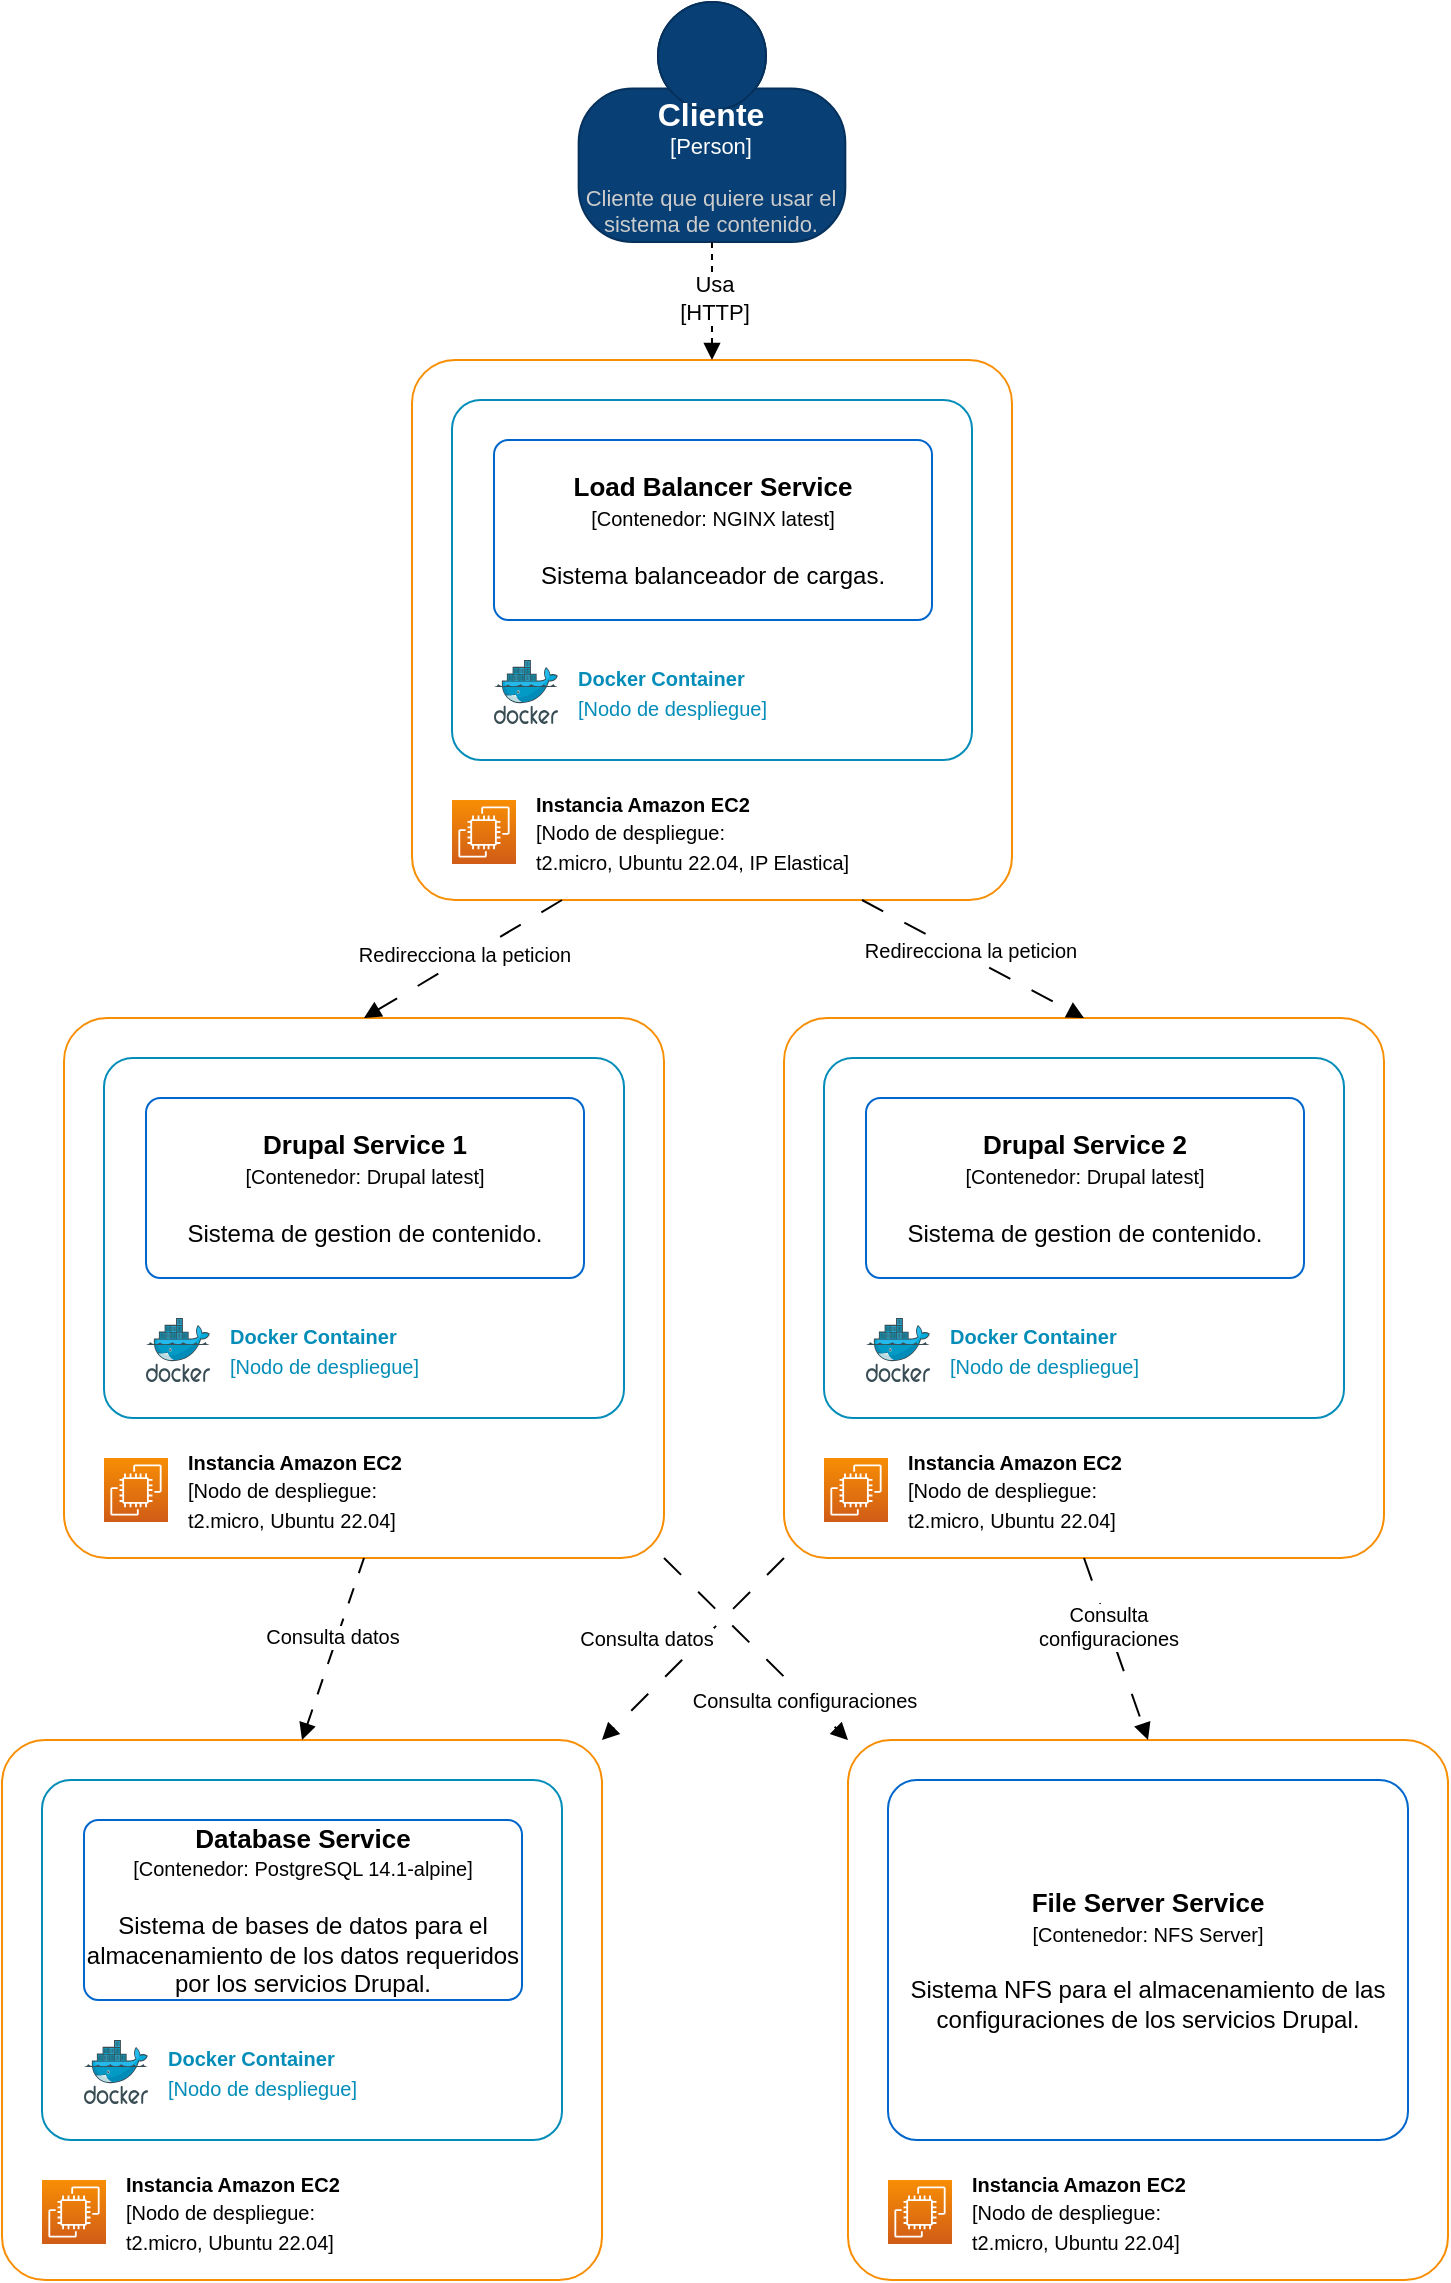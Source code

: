 <mxfile version="21.7.5" type="device">
  <diagram id="0CNZVmaE_Su4AGMmgz2v" name="Página-2">
    <mxGraphModel dx="2266" dy="822" grid="1" gridSize="10" guides="1" tooltips="1" connect="1" arrows="1" fold="1" page="1" pageScale="1" pageWidth="827" pageHeight="1169" math="0" shadow="0">
      <root>
        <mxCell id="0" />
        <mxCell id="1" parent="0" />
        <mxCell id="e3oeRtC8DqPdmYHUhyZC-3" value="" style="group" vertex="1" connectable="0" parent="1">
          <mxGeometry x="255" y="189" width="300" height="270" as="geometry" />
        </mxCell>
        <mxCell id="f3pS7wWXhR-Qv5kv2Ef0-38" value="&lt;font style=&quot;font-size: 12px;&quot;&gt;&lt;font style=&quot;border-color: var(--border-color); font-size: 13px;&quot;&gt;&lt;b style=&quot;border-color: var(--border-color);&quot;&gt;Load Balancer Service&lt;br style=&quot;border-color: var(--border-color);&quot;&gt;&lt;/b&gt;&lt;/font&gt;&lt;font style=&quot;border-color: var(--border-color); font-size: 10px;&quot;&gt;[Contenedor: NGINX latest]&lt;br style=&quot;border-color: var(--border-color);&quot;&gt;&lt;/font&gt;&lt;br style=&quot;border-color: var(--border-color);&quot;&gt;Sistema balanceador de cargas.&lt;br&gt;&lt;/font&gt;" style="rounded=1;whiteSpace=wrap;html=1;arcSize=8;fillColor=none;strokeColor=#0066CC;" parent="e3oeRtC8DqPdmYHUhyZC-3" vertex="1">
          <mxGeometry x="41" y="40" width="219" height="90" as="geometry" />
        </mxCell>
        <mxCell id="e3oeRtC8DqPdmYHUhyZC-2" value="" style="group" vertex="1" connectable="0" parent="e3oeRtC8DqPdmYHUhyZC-3">
          <mxGeometry width="300" height="270" as="geometry" />
        </mxCell>
        <mxCell id="e3oeRtC8DqPdmYHUhyZC-1" value="" style="group" vertex="1" connectable="0" parent="e3oeRtC8DqPdmYHUhyZC-2">
          <mxGeometry width="300" height="270" as="geometry" />
        </mxCell>
        <mxCell id="f3pS7wWXhR-Qv5kv2Ef0-34" value="" style="rounded=1;whiteSpace=wrap;html=1;arcSize=8;fillColor=none;strokeColor=#048DB8;" parent="e3oeRtC8DqPdmYHUhyZC-1" vertex="1">
          <mxGeometry x="20" y="20" width="260" height="180" as="geometry" />
        </mxCell>
        <mxCell id="f3pS7wWXhR-Qv5kv2Ef0-33" value="" style="rounded=1;whiteSpace=wrap;html=1;arcSize=8;fillColor=none;strokeColor=#F78E04;" parent="e3oeRtC8DqPdmYHUhyZC-1" vertex="1">
          <mxGeometry width="300" height="270" as="geometry" />
        </mxCell>
        <mxCell id="f3pS7wWXhR-Qv5kv2Ef0-39" value="" style="group" parent="e3oeRtC8DqPdmYHUhyZC-1" vertex="1" connectable="0">
          <mxGeometry x="20" y="220" width="229" height="32" as="geometry" />
        </mxCell>
        <mxCell id="f3pS7wWXhR-Qv5kv2Ef0-40" value="" style="sketch=0;points=[[0,0,0],[0.25,0,0],[0.5,0,0],[0.75,0,0],[1,0,0],[0,1,0],[0.25,1,0],[0.5,1,0],[0.75,1,0],[1,1,0],[0,0.25,0],[0,0.5,0],[0,0.75,0],[1,0.25,0],[1,0.5,0],[1,0.75,0]];outlineConnect=0;fontColor=#232F3E;gradientColor=#F78E04;gradientDirection=north;fillColor=#D05C17;strokeColor=#ffffff;dashed=0;verticalLabelPosition=bottom;verticalAlign=top;align=center;html=1;fontSize=12;fontStyle=0;aspect=fixed;shape=mxgraph.aws4.resourceIcon;resIcon=mxgraph.aws4.ec2;" parent="f3pS7wWXhR-Qv5kv2Ef0-39" vertex="1">
          <mxGeometry width="32" height="32" as="geometry" />
        </mxCell>
        <mxCell id="f3pS7wWXhR-Qv5kv2Ef0-41" value="&lt;font style=&quot;font-size: 10px;&quot;&gt;&lt;b&gt;Instancia Amazon EC2&lt;/b&gt;&lt;br&gt;[Nodo de despliegue: &lt;br&gt;t2.micro, Ubuntu 22.04, IP Elastica]&lt;/font&gt;" style="text;html=1;strokeColor=none;fillColor=none;align=left;verticalAlign=middle;whiteSpace=wrap;rounded=0;" parent="f3pS7wWXhR-Qv5kv2Ef0-39" vertex="1">
          <mxGeometry x="40" y="1" width="189" height="30" as="geometry" />
        </mxCell>
        <mxCell id="f3pS7wWXhR-Qv5kv2Ef0-35" value="" style="group" parent="e3oeRtC8DqPdmYHUhyZC-2" vertex="1" connectable="0">
          <mxGeometry x="41" y="150" width="229" height="32" as="geometry" />
        </mxCell>
        <mxCell id="f3pS7wWXhR-Qv5kv2Ef0-36" value="" style="image;sketch=0;aspect=fixed;html=1;points=[];align=center;fontSize=12;image=img/lib/mscae/Docker.svg;" parent="f3pS7wWXhR-Qv5kv2Ef0-35" vertex="1">
          <mxGeometry width="32" height="32" as="geometry" />
        </mxCell>
        <mxCell id="f3pS7wWXhR-Qv5kv2Ef0-37" value="&lt;font color=&quot;#048db8&quot; style=&quot;font-size: 10px;&quot;&gt;&lt;b&gt;Docker Container&lt;/b&gt;&lt;br&gt;[Nodo de despliegue]&lt;/font&gt;" style="text;html=1;strokeColor=none;fillColor=none;align=left;verticalAlign=middle;whiteSpace=wrap;rounded=0;" parent="f3pS7wWXhR-Qv5kv2Ef0-35" vertex="1">
          <mxGeometry x="40" y="1" width="189" height="30" as="geometry" />
        </mxCell>
        <mxCell id="e3oeRtC8DqPdmYHUhyZC-4" value="" style="group" vertex="1" connectable="0" parent="1">
          <mxGeometry x="473" y="879" width="300" height="270" as="geometry" />
        </mxCell>
        <mxCell id="f3pS7wWXhR-Qv5kv2Ef0-24" value="" style="rounded=1;whiteSpace=wrap;html=1;arcSize=8;fillColor=none;strokeColor=#F78E04;" parent="e3oeRtC8DqPdmYHUhyZC-4" vertex="1">
          <mxGeometry width="300" height="270" as="geometry" />
        </mxCell>
        <mxCell id="f3pS7wWXhR-Qv5kv2Ef0-25" value="&lt;font style=&quot;border-color: var(--border-color); font-size: 13px;&quot;&gt;&lt;b style=&quot;border-color: var(--border-color);&quot;&gt;File Server Service&lt;br style=&quot;border-color: var(--border-color);&quot;&gt;&lt;/b&gt;&lt;/font&gt;&lt;font style=&quot;border-color: var(--border-color); font-size: 10px;&quot;&gt;[Contenedor: NFS Server]&lt;br style=&quot;border-color: var(--border-color);&quot;&gt;&lt;/font&gt;&lt;br style=&quot;border-color: var(--border-color);&quot;&gt;Sistema NFS para el almacenamiento de las configuraciones de los servicios Drupal." style="rounded=1;whiteSpace=wrap;html=1;arcSize=8;fillColor=none;strokeColor=#0066CC;" parent="e3oeRtC8DqPdmYHUhyZC-4" vertex="1">
          <mxGeometry x="20" y="20" width="260" height="180" as="geometry" />
        </mxCell>
        <mxCell id="f3pS7wWXhR-Qv5kv2Ef0-30" value="" style="group" parent="e3oeRtC8DqPdmYHUhyZC-4" vertex="1" connectable="0">
          <mxGeometry x="20" y="220" width="229" height="32" as="geometry" />
        </mxCell>
        <mxCell id="f3pS7wWXhR-Qv5kv2Ef0-31" value="" style="sketch=0;points=[[0,0,0],[0.25,0,0],[0.5,0,0],[0.75,0,0],[1,0,0],[0,1,0],[0.25,1,0],[0.5,1,0],[0.75,1,0],[1,1,0],[0,0.25,0],[0,0.5,0],[0,0.75,0],[1,0.25,0],[1,0.5,0],[1,0.75,0]];outlineConnect=0;fontColor=#232F3E;gradientColor=#F78E04;gradientDirection=north;fillColor=#D05C17;strokeColor=#ffffff;dashed=0;verticalLabelPosition=bottom;verticalAlign=top;align=center;html=1;fontSize=12;fontStyle=0;aspect=fixed;shape=mxgraph.aws4.resourceIcon;resIcon=mxgraph.aws4.ec2;" parent="f3pS7wWXhR-Qv5kv2Ef0-30" vertex="1">
          <mxGeometry width="32" height="32" as="geometry" />
        </mxCell>
        <mxCell id="f3pS7wWXhR-Qv5kv2Ef0-32" value="&lt;font style=&quot;font-size: 10px;&quot;&gt;&lt;b&gt;Instancia Amazon EC2&lt;/b&gt;&lt;br&gt;[Nodo de despliegue: &lt;br&gt;t2.micro, Ubuntu 22.04]&lt;/font&gt;" style="text;html=1;strokeColor=none;fillColor=none;align=left;verticalAlign=middle;whiteSpace=wrap;rounded=0;" parent="f3pS7wWXhR-Qv5kv2Ef0-30" vertex="1">
          <mxGeometry x="40" y="1" width="189" height="30" as="geometry" />
        </mxCell>
        <mxCell id="e3oeRtC8DqPdmYHUhyZC-5" value="" style="group" vertex="1" connectable="0" parent="1">
          <mxGeometry x="50" y="879" width="300" height="270" as="geometry" />
        </mxCell>
        <mxCell id="f3pS7wWXhR-Qv5kv2Ef0-15" value="" style="rounded=1;whiteSpace=wrap;html=1;arcSize=8;fillColor=none;strokeColor=#F78E04;" parent="e3oeRtC8DqPdmYHUhyZC-5" vertex="1">
          <mxGeometry width="300" height="270" as="geometry" />
        </mxCell>
        <mxCell id="f3pS7wWXhR-Qv5kv2Ef0-16" value="" style="rounded=1;whiteSpace=wrap;html=1;arcSize=8;fillColor=none;strokeColor=#048DB8;" parent="e3oeRtC8DqPdmYHUhyZC-5" vertex="1">
          <mxGeometry x="20" y="20" width="260" height="180" as="geometry" />
        </mxCell>
        <mxCell id="f3pS7wWXhR-Qv5kv2Ef0-17" value="" style="group" parent="e3oeRtC8DqPdmYHUhyZC-5" vertex="1" connectable="0">
          <mxGeometry x="41" y="150" width="229" height="32" as="geometry" />
        </mxCell>
        <mxCell id="f3pS7wWXhR-Qv5kv2Ef0-18" value="" style="image;sketch=0;aspect=fixed;html=1;points=[];align=center;fontSize=12;image=img/lib/mscae/Docker.svg;" parent="f3pS7wWXhR-Qv5kv2Ef0-17" vertex="1">
          <mxGeometry width="32" height="32" as="geometry" />
        </mxCell>
        <mxCell id="f3pS7wWXhR-Qv5kv2Ef0-19" value="&lt;font color=&quot;#048db8&quot; style=&quot;font-size: 10px;&quot;&gt;&lt;b&gt;Docker Container&lt;/b&gt;&lt;br&gt;[Nodo de despliegue]&lt;/font&gt;" style="text;html=1;strokeColor=none;fillColor=none;align=left;verticalAlign=middle;whiteSpace=wrap;rounded=0;" parent="f3pS7wWXhR-Qv5kv2Ef0-17" vertex="1">
          <mxGeometry x="40" y="1" width="189" height="30" as="geometry" />
        </mxCell>
        <mxCell id="f3pS7wWXhR-Qv5kv2Ef0-20" value="&lt;font style=&quot;font-size: 12px;&quot;&gt;&lt;font style=&quot;border-color: var(--border-color); font-size: 13px;&quot;&gt;&lt;b style=&quot;border-color: var(--border-color);&quot;&gt;Database Service&lt;br style=&quot;border-color: var(--border-color);&quot;&gt;&lt;/b&gt;&lt;/font&gt;&lt;font style=&quot;border-color: var(--border-color); font-size: 10px;&quot;&gt;[Contenedor: PostgreSQL 14.1-alpine]&lt;br style=&quot;border-color: var(--border-color);&quot;&gt;&lt;/font&gt;&lt;br style=&quot;border-color: var(--border-color);&quot;&gt;Sistema de bases de datos para el almacenamiento de los datos requeridos por los servicios Drupal.&lt;br&gt;&lt;/font&gt;" style="rounded=1;whiteSpace=wrap;html=1;arcSize=8;fillColor=none;strokeColor=#0066CC;" parent="e3oeRtC8DqPdmYHUhyZC-5" vertex="1">
          <mxGeometry x="41" y="40" width="219" height="90" as="geometry" />
        </mxCell>
        <mxCell id="f3pS7wWXhR-Qv5kv2Ef0-21" value="" style="group" parent="e3oeRtC8DqPdmYHUhyZC-5" vertex="1" connectable="0">
          <mxGeometry x="20" y="220" width="229" height="32" as="geometry" />
        </mxCell>
        <mxCell id="f3pS7wWXhR-Qv5kv2Ef0-22" value="" style="sketch=0;points=[[0,0,0],[0.25,0,0],[0.5,0,0],[0.75,0,0],[1,0,0],[0,1,0],[0.25,1,0],[0.5,1,0],[0.75,1,0],[1,1,0],[0,0.25,0],[0,0.5,0],[0,0.75,0],[1,0.25,0],[1,0.5,0],[1,0.75,0]];outlineConnect=0;fontColor=#232F3E;gradientColor=#F78E04;gradientDirection=north;fillColor=#D05C17;strokeColor=#ffffff;dashed=0;verticalLabelPosition=bottom;verticalAlign=top;align=center;html=1;fontSize=12;fontStyle=0;aspect=fixed;shape=mxgraph.aws4.resourceIcon;resIcon=mxgraph.aws4.ec2;" parent="f3pS7wWXhR-Qv5kv2Ef0-21" vertex="1">
          <mxGeometry width="32" height="32" as="geometry" />
        </mxCell>
        <mxCell id="f3pS7wWXhR-Qv5kv2Ef0-23" value="&lt;font style=&quot;font-size: 10px;&quot;&gt;&lt;b&gt;Instancia Amazon EC2&lt;/b&gt;&lt;br&gt;[Nodo de despliegue: &lt;br&gt;t2.micro, Ubuntu 22.04]&lt;/font&gt;" style="text;html=1;strokeColor=none;fillColor=none;align=left;verticalAlign=middle;whiteSpace=wrap;rounded=0;" parent="f3pS7wWXhR-Qv5kv2Ef0-21" vertex="1">
          <mxGeometry x="40" y="1" width="189" height="30" as="geometry" />
        </mxCell>
        <mxCell id="e3oeRtC8DqPdmYHUhyZC-6" value="" style="group" vertex="1" connectable="0" parent="1">
          <mxGeometry x="81" y="518" width="390" height="270" as="geometry" />
        </mxCell>
        <mxCell id="f3pS7wWXhR-Qv5kv2Ef0-8" value="" style="rounded=1;whiteSpace=wrap;html=1;arcSize=8;fillColor=none;strokeColor=#F78E04;" parent="e3oeRtC8DqPdmYHUhyZC-6" vertex="1">
          <mxGeometry width="300" height="270" as="geometry" />
        </mxCell>
        <mxCell id="NW366NjEOFt-ueF6bmq2-2" value="" style="rounded=1;whiteSpace=wrap;html=1;arcSize=8;fillColor=none;strokeColor=#048DB8;" parent="e3oeRtC8DqPdmYHUhyZC-6" vertex="1">
          <mxGeometry x="20" y="20" width="260" height="180" as="geometry" />
        </mxCell>
        <mxCell id="NW366NjEOFt-ueF6bmq2-3" value="" style="group" parent="e3oeRtC8DqPdmYHUhyZC-6" vertex="1" connectable="0">
          <mxGeometry x="41" y="150" width="229" height="32" as="geometry" />
        </mxCell>
        <mxCell id="NW366NjEOFt-ueF6bmq2-4" value="" style="image;sketch=0;aspect=fixed;html=1;points=[];align=center;fontSize=12;image=img/lib/mscae/Docker.svg;" parent="NW366NjEOFt-ueF6bmq2-3" vertex="1">
          <mxGeometry width="32" height="32" as="geometry" />
        </mxCell>
        <mxCell id="NW366NjEOFt-ueF6bmq2-5" value="&lt;font color=&quot;#048db8&quot; style=&quot;font-size: 10px;&quot;&gt;&lt;b&gt;Docker Container&lt;/b&gt;&lt;br&gt;[Nodo de despliegue]&lt;/font&gt;" style="text;html=1;strokeColor=none;fillColor=none;align=left;verticalAlign=middle;whiteSpace=wrap;rounded=0;" parent="NW366NjEOFt-ueF6bmq2-3" vertex="1">
          <mxGeometry x="40" y="1" width="189" height="30" as="geometry" />
        </mxCell>
        <mxCell id="NW366NjEOFt-ueF6bmq2-6" value="&lt;font style=&quot;font-size: 12px;&quot;&gt;&lt;font style=&quot;border-color: var(--border-color); font-size: 13px;&quot;&gt;&lt;b style=&quot;border-color: var(--border-color);&quot;&gt;Drupal Service 1&lt;br style=&quot;border-color: var(--border-color);&quot;&gt;&lt;/b&gt;&lt;/font&gt;&lt;font style=&quot;border-color: var(--border-color); font-size: 10px;&quot;&gt;[Contenedor: Drupal latest]&lt;br style=&quot;border-color: var(--border-color);&quot;&gt;&lt;/font&gt;&lt;br style=&quot;border-color: var(--border-color);&quot;&gt;Sistema de gestion de contenido.&lt;br&gt;&lt;/font&gt;" style="rounded=1;whiteSpace=wrap;html=1;arcSize=8;fillColor=none;strokeColor=#0066CC;" parent="e3oeRtC8DqPdmYHUhyZC-6" vertex="1">
          <mxGeometry x="41" y="40" width="219" height="90" as="geometry" />
        </mxCell>
        <mxCell id="f3pS7wWXhR-Qv5kv2Ef0-10" value="" style="group" parent="e3oeRtC8DqPdmYHUhyZC-6" vertex="1" connectable="0">
          <mxGeometry x="20" y="220" width="229" height="32" as="geometry" />
        </mxCell>
        <mxCell id="f3pS7wWXhR-Qv5kv2Ef0-11" value="" style="sketch=0;points=[[0,0,0],[0.25,0,0],[0.5,0,0],[0.75,0,0],[1,0,0],[0,1,0],[0.25,1,0],[0.5,1,0],[0.75,1,0],[1,1,0],[0,0.25,0],[0,0.5,0],[0,0.75,0],[1,0.25,0],[1,0.5,0],[1,0.75,0]];outlineConnect=0;fontColor=#232F3E;gradientColor=#F78E04;gradientDirection=north;fillColor=#D05C17;strokeColor=#ffffff;dashed=0;verticalLabelPosition=bottom;verticalAlign=top;align=center;html=1;fontSize=12;fontStyle=0;aspect=fixed;shape=mxgraph.aws4.resourceIcon;resIcon=mxgraph.aws4.ec2;" parent="f3pS7wWXhR-Qv5kv2Ef0-10" vertex="1">
          <mxGeometry width="32" height="32" as="geometry" />
        </mxCell>
        <mxCell id="f3pS7wWXhR-Qv5kv2Ef0-12" value="&lt;font style=&quot;font-size: 10px;&quot;&gt;&lt;b&gt;Instancia Amazon EC2&lt;/b&gt;&lt;br&gt;[Nodo de despliegue: &lt;br&gt;t2.micro, Ubuntu 22.04]&lt;/font&gt;" style="text;html=1;strokeColor=none;fillColor=none;align=left;verticalAlign=middle;whiteSpace=wrap;rounded=0;" parent="f3pS7wWXhR-Qv5kv2Ef0-10" vertex="1">
          <mxGeometry x="40" y="1" width="189" height="30" as="geometry" />
        </mxCell>
        <mxCell id="e3oeRtC8DqPdmYHUhyZC-7" value="" style="group" vertex="1" connectable="0" parent="1">
          <mxGeometry x="441" y="518" width="300" height="270" as="geometry" />
        </mxCell>
        <mxCell id="f3pS7wWXhR-Qv5kv2Ef0-42" value="" style="rounded=1;whiteSpace=wrap;html=1;arcSize=8;fillColor=none;strokeColor=#F78E04;" parent="e3oeRtC8DqPdmYHUhyZC-7" vertex="1">
          <mxGeometry width="300" height="270" as="geometry" />
        </mxCell>
        <mxCell id="f3pS7wWXhR-Qv5kv2Ef0-43" value="" style="rounded=1;whiteSpace=wrap;html=1;arcSize=8;fillColor=none;strokeColor=#048DB8;" parent="e3oeRtC8DqPdmYHUhyZC-7" vertex="1">
          <mxGeometry x="20" y="20" width="260" height="180" as="geometry" />
        </mxCell>
        <mxCell id="f3pS7wWXhR-Qv5kv2Ef0-44" value="" style="group" parent="e3oeRtC8DqPdmYHUhyZC-7" vertex="1" connectable="0">
          <mxGeometry x="41" y="150" width="229" height="32" as="geometry" />
        </mxCell>
        <mxCell id="f3pS7wWXhR-Qv5kv2Ef0-45" value="" style="image;sketch=0;aspect=fixed;html=1;points=[];align=center;fontSize=12;image=img/lib/mscae/Docker.svg;" parent="f3pS7wWXhR-Qv5kv2Ef0-44" vertex="1">
          <mxGeometry width="32" height="32" as="geometry" />
        </mxCell>
        <mxCell id="f3pS7wWXhR-Qv5kv2Ef0-46" value="&lt;font color=&quot;#048db8&quot; style=&quot;font-size: 10px;&quot;&gt;&lt;b&gt;Docker Container&lt;/b&gt;&lt;br&gt;[Nodo de despliegue]&lt;/font&gt;" style="text;html=1;strokeColor=none;fillColor=none;align=left;verticalAlign=middle;whiteSpace=wrap;rounded=0;" parent="f3pS7wWXhR-Qv5kv2Ef0-44" vertex="1">
          <mxGeometry x="40" y="1" width="189" height="30" as="geometry" />
        </mxCell>
        <mxCell id="f3pS7wWXhR-Qv5kv2Ef0-47" value="&lt;font style=&quot;font-size: 12px;&quot;&gt;&lt;font style=&quot;border-color: var(--border-color); font-size: 13px;&quot;&gt;&lt;b style=&quot;border-color: var(--border-color);&quot;&gt;Drupal Service 2&lt;br style=&quot;border-color: var(--border-color);&quot;&gt;&lt;/b&gt;&lt;/font&gt;&lt;font style=&quot;border-color: var(--border-color); font-size: 10px;&quot;&gt;[Contenedor: Drupal latest]&lt;br style=&quot;border-color: var(--border-color);&quot;&gt;&lt;/font&gt;&lt;br style=&quot;border-color: var(--border-color);&quot;&gt;Sistema de gestion de contenido.&lt;br&gt;&lt;/font&gt;" style="rounded=1;whiteSpace=wrap;html=1;arcSize=8;fillColor=none;strokeColor=#0066CC;" parent="e3oeRtC8DqPdmYHUhyZC-7" vertex="1">
          <mxGeometry x="41" y="40" width="219" height="90" as="geometry" />
        </mxCell>
        <mxCell id="f3pS7wWXhR-Qv5kv2Ef0-48" value="" style="group" parent="e3oeRtC8DqPdmYHUhyZC-7" vertex="1" connectable="0">
          <mxGeometry x="20" y="220" width="229" height="32" as="geometry" />
        </mxCell>
        <mxCell id="f3pS7wWXhR-Qv5kv2Ef0-49" value="" style="sketch=0;points=[[0,0,0],[0.25,0,0],[0.5,0,0],[0.75,0,0],[1,0,0],[0,1,0],[0.25,1,0],[0.5,1,0],[0.75,1,0],[1,1,0],[0,0.25,0],[0,0.5,0],[0,0.75,0],[1,0.25,0],[1,0.5,0],[1,0.75,0]];outlineConnect=0;fontColor=#232F3E;gradientColor=#F78E04;gradientDirection=north;fillColor=#D05C17;strokeColor=#ffffff;dashed=0;verticalLabelPosition=bottom;verticalAlign=top;align=center;html=1;fontSize=12;fontStyle=0;aspect=fixed;shape=mxgraph.aws4.resourceIcon;resIcon=mxgraph.aws4.ec2;" parent="f3pS7wWXhR-Qv5kv2Ef0-48" vertex="1">
          <mxGeometry width="32" height="32" as="geometry" />
        </mxCell>
        <mxCell id="f3pS7wWXhR-Qv5kv2Ef0-50" value="&lt;font style=&quot;font-size: 10px;&quot;&gt;&lt;b&gt;Instancia Amazon EC2&lt;/b&gt;&lt;br&gt;[Nodo de despliegue: &lt;br&gt;t2.micro, Ubuntu 22.04]&lt;/font&gt;" style="text;html=1;strokeColor=none;fillColor=none;align=left;verticalAlign=middle;whiteSpace=wrap;rounded=0;" parent="f3pS7wWXhR-Qv5kv2Ef0-48" vertex="1">
          <mxGeometry x="40" y="1" width="189" height="30" as="geometry" />
        </mxCell>
        <mxCell id="e3oeRtC8DqPdmYHUhyZC-10" value="" style="endArrow=block;html=1;rounded=0;exitX=0.5;exitY=1;exitDx=0;exitDy=0;entryX=0.5;entryY=0;entryDx=0;entryDy=0;endFill=1;dashed=1;dashPattern=8 8;" edge="1" parent="1" source="f3pS7wWXhR-Qv5kv2Ef0-8" target="f3pS7wWXhR-Qv5kv2Ef0-15">
          <mxGeometry width="50" height="50" relative="1" as="geometry">
            <mxPoint x="111" y="848" as="sourcePoint" />
            <mxPoint x="161" y="798" as="targetPoint" />
          </mxGeometry>
        </mxCell>
        <mxCell id="e3oeRtC8DqPdmYHUhyZC-18" value="Consulta datos" style="edgeLabel;html=1;align=center;verticalAlign=middle;resizable=0;points=[];fontSize=10;" vertex="1" connectable="0" parent="e3oeRtC8DqPdmYHUhyZC-10">
          <mxGeometry x="-0.125" y="-3" relative="1" as="geometry">
            <mxPoint as="offset" />
          </mxGeometry>
        </mxCell>
        <mxCell id="e3oeRtC8DqPdmYHUhyZC-11" value="" style="endArrow=block;html=1;rounded=0;exitX=1;exitY=1;exitDx=0;exitDy=0;entryX=0;entryY=0;entryDx=0;entryDy=0;endFill=1;dashed=1;dashPattern=12 12;" edge="1" parent="1" source="f3pS7wWXhR-Qv5kv2Ef0-8" target="f3pS7wWXhR-Qv5kv2Ef0-24">
          <mxGeometry width="50" height="50" relative="1" as="geometry">
            <mxPoint x="311" y="1228" as="sourcePoint" />
            <mxPoint x="361" y="1178" as="targetPoint" />
          </mxGeometry>
        </mxCell>
        <mxCell id="e3oeRtC8DqPdmYHUhyZC-27" value="Consulta configuraciones" style="edgeLabel;html=1;align=center;verticalAlign=middle;resizable=0;points=[];fontSize=10;" vertex="1" connectable="0" parent="e3oeRtC8DqPdmYHUhyZC-11">
          <mxGeometry x="0.53" y="-1" relative="1" as="geometry">
            <mxPoint as="offset" />
          </mxGeometry>
        </mxCell>
        <mxCell id="e3oeRtC8DqPdmYHUhyZC-12" value="" style="endArrow=block;html=1;rounded=0;exitX=0;exitY=1;exitDx=0;exitDy=0;entryX=1;entryY=0;entryDx=0;entryDy=0;dashed=1;dashPattern=12 12;endFill=1;" edge="1" parent="1" source="f3pS7wWXhR-Qv5kv2Ef0-42" target="f3pS7wWXhR-Qv5kv2Ef0-15">
          <mxGeometry width="50" height="50" relative="1" as="geometry">
            <mxPoint x="351" y="1198" as="sourcePoint" />
            <mxPoint x="401" y="1148" as="targetPoint" />
          </mxGeometry>
        </mxCell>
        <mxCell id="e3oeRtC8DqPdmYHUhyZC-21" value="Consulta datos" style="edgeLabel;html=1;align=center;verticalAlign=middle;resizable=0;points=[];fontSize=10;" vertex="1" connectable="0" parent="e3oeRtC8DqPdmYHUhyZC-12">
          <mxGeometry x="0.176" y="4" relative="1" as="geometry">
            <mxPoint x="-19" y="-16" as="offset" />
          </mxGeometry>
        </mxCell>
        <mxCell id="e3oeRtC8DqPdmYHUhyZC-13" value="" style="endArrow=block;html=1;rounded=0;exitX=0.5;exitY=1;exitDx=0;exitDy=0;entryX=0.5;entryY=0;entryDx=0;entryDy=0;dashed=1;dashPattern=12 12;endFill=1;" edge="1" parent="1" source="f3pS7wWXhR-Qv5kv2Ef0-42" target="f3pS7wWXhR-Qv5kv2Ef0-24">
          <mxGeometry width="50" height="50" relative="1" as="geometry">
            <mxPoint x="411" y="1168" as="sourcePoint" />
            <mxPoint x="461" y="1118" as="targetPoint" />
          </mxGeometry>
        </mxCell>
        <mxCell id="e3oeRtC8DqPdmYHUhyZC-23" value="Consulta&lt;br style=&quot;font-size: 10px;&quot;&gt;configuraciones" style="edgeLabel;html=1;align=center;verticalAlign=middle;resizable=0;points=[];fontSize=10;" vertex="1" connectable="0" parent="e3oeRtC8DqPdmYHUhyZC-13">
          <mxGeometry x="-0.366" y="2" relative="1" as="geometry">
            <mxPoint y="6" as="offset" />
          </mxGeometry>
        </mxCell>
        <mxCell id="e3oeRtC8DqPdmYHUhyZC-14" value="" style="endArrow=block;html=1;rounded=0;exitX=0.25;exitY=1;exitDx=0;exitDy=0;entryX=0.5;entryY=0;entryDx=0;entryDy=0;dashed=1;dashPattern=12 12;endFill=1;" edge="1" parent="1" source="f3pS7wWXhR-Qv5kv2Ef0-33" target="f3pS7wWXhR-Qv5kv2Ef0-8">
          <mxGeometry width="50" height="50" relative="1" as="geometry">
            <mxPoint x="330" y="478" as="sourcePoint" />
            <mxPoint x="131" y="338" as="targetPoint" />
          </mxGeometry>
        </mxCell>
        <mxCell id="e3oeRtC8DqPdmYHUhyZC-16" value="Redirecciona la peticion" style="edgeLabel;html=1;align=center;verticalAlign=middle;resizable=0;points=[];fontSize=10;" vertex="1" connectable="0" parent="e3oeRtC8DqPdmYHUhyZC-14">
          <mxGeometry x="-0.029" y="-2" relative="1" as="geometry">
            <mxPoint as="offset" />
          </mxGeometry>
        </mxCell>
        <mxCell id="e3oeRtC8DqPdmYHUhyZC-15" value="" style="endArrow=block;html=1;rounded=0;exitX=0.75;exitY=1;exitDx=0;exitDy=0;entryX=0.5;entryY=0;entryDx=0;entryDy=0;dashed=1;dashPattern=12 12;endFill=1;" edge="1" parent="1" source="f3pS7wWXhR-Qv5kv2Ef0-33" target="f3pS7wWXhR-Qv5kv2Ef0-42">
          <mxGeometry width="50" height="50" relative="1" as="geometry">
            <mxPoint x="480" y="478" as="sourcePoint" />
            <mxPoint x="131" y="398" as="targetPoint" />
          </mxGeometry>
        </mxCell>
        <mxCell id="e3oeRtC8DqPdmYHUhyZC-17" value="Redirecciona la peticion" style="edgeLabel;html=1;align=center;verticalAlign=middle;resizable=0;points=[];fontSize=10;" vertex="1" connectable="0" parent="e3oeRtC8DqPdmYHUhyZC-15">
          <mxGeometry x="-0.087" y="2" relative="1" as="geometry">
            <mxPoint x="2" as="offset" />
          </mxGeometry>
        </mxCell>
        <object placeholders="1" c4Name="Cliente" c4Type="Person" c4Description="Cliente que quiere usar el sistema de contenido." label="&lt;font style=&quot;font-size: 16px&quot;&gt;&lt;b&gt;%c4Name%&lt;/b&gt;&lt;/font&gt;&lt;div&gt;[%c4Type%]&lt;/div&gt;&lt;br&gt;&lt;div&gt;&lt;font style=&quot;font-size: 11px&quot;&gt;&lt;font color=&quot;#cccccc&quot;&gt;%c4Description%&lt;/font&gt;&lt;/div&gt;" id="e3oeRtC8DqPdmYHUhyZC-28">
          <mxCell style="html=1;fontSize=11;dashed=0;whiteSpace=wrap;fillColor=#083F75;strokeColor=#06315C;fontColor=#ffffff;shape=mxgraph.c4.person2;align=center;metaEdit=1;points=[[0.5,0,0],[1,0.5,0],[1,0.75,0],[0.75,1,0],[0.5,1,0],[0.25,1,0],[0,0.75,0],[0,0.5,0]];resizable=1;" vertex="1" parent="1">
            <mxGeometry x="338.33" y="10" width="133.33" height="120" as="geometry" />
          </mxCell>
        </object>
        <mxCell id="e3oeRtC8DqPdmYHUhyZC-29" value="" style="endArrow=block;html=1;rounded=0;exitX=0.5;exitY=1;exitDx=0;exitDy=0;exitPerimeter=0;entryX=0.5;entryY=0;entryDx=0;entryDy=0;dashed=1;endFill=1;" edge="1" parent="1" source="e3oeRtC8DqPdmYHUhyZC-28" target="f3pS7wWXhR-Qv5kv2Ef0-33">
          <mxGeometry width="50" height="50" relative="1" as="geometry">
            <mxPoint x="580" y="100" as="sourcePoint" />
            <mxPoint x="630" y="50" as="targetPoint" />
          </mxGeometry>
        </mxCell>
        <mxCell id="e3oeRtC8DqPdmYHUhyZC-30" value="Usa&lt;br&gt;[HTTP]" style="edgeLabel;html=1;align=center;verticalAlign=middle;resizable=0;points=[];" vertex="1" connectable="0" parent="e3oeRtC8DqPdmYHUhyZC-29">
          <mxGeometry x="-0.2" y="1" relative="1" as="geometry">
            <mxPoint y="4" as="offset" />
          </mxGeometry>
        </mxCell>
      </root>
    </mxGraphModel>
  </diagram>
</mxfile>

